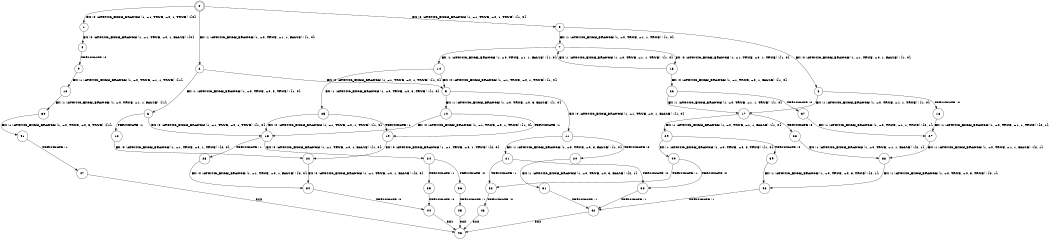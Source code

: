 digraph BCG {
size = "7, 10.5";
center = TRUE;
node [shape = circle];
0 [peripheries = 2];
0 -> 1 [label = "EX !0 !ATOMIC_EXCH_BRANCH (1, +1, TRUE, +0, 1, TRUE) !{0}"];
0 -> 2 [label = "EX !1 !ATOMIC_EXCH_BRANCH (1, +0, TRUE, +1, 1, FALSE) !{1, 0}"];
0 -> 3 [label = "EX !0 !ATOMIC_EXCH_BRANCH (1, +1, TRUE, +0, 1, TRUE) !{1, 0}"];
1 -> 4 [label = "EX !0 !ATOMIC_EXCH_BRANCH (1, +1, TRUE, +0, 1, FALSE) !{0}"];
2 -> 5 [label = "EX !0 !ATOMIC_EXCH_BRANCH (1, +1, TRUE, +0, 1, TRUE) !{1, 0}"];
2 -> 6 [label = "EX !1 !ATOMIC_EXCH_BRANCH (1, +0, TRUE, +0, 3, TRUE) !{1, 0}"];
3 -> 7 [label = "EX !1 !ATOMIC_EXCH_BRANCH (1, +0, TRUE, +1, 1, TRUE) !{1, 0}"];
3 -> 8 [label = "EX !0 !ATOMIC_EXCH_BRANCH (1, +1, TRUE, +0, 1, FALSE) !{1, 0}"];
4 -> 9 [label = "TERMINATE !0"];
5 -> 10 [label = "EX !1 !ATOMIC_EXCH_BRANCH (1, +0, TRUE, +0, 3, FALSE) !{1, 0}"];
5 -> 11 [label = "EX !0 !ATOMIC_EXCH_BRANCH (1, +1, TRUE, +0, 1, FALSE) !{1, 0}"];
6 -> 12 [label = "TERMINATE !1"];
6 -> 13 [label = "EX !0 !ATOMIC_EXCH_BRANCH (1, +1, TRUE, +0, 1, TRUE) !{1, 0}"];
7 -> 14 [label = "EX !1 !ATOMIC_EXCH_BRANCH (1, +0, TRUE, +1, 1, FALSE) !{1, 0}"];
7 -> 15 [label = "EX !0 !ATOMIC_EXCH_BRANCH (1, +1, TRUE, +0, 1, TRUE) !{1, 0}"];
8 -> 16 [label = "TERMINATE !0"];
8 -> 17 [label = "EX !1 !ATOMIC_EXCH_BRANCH (1, +0, TRUE, +1, 1, TRUE) !{1, 0}"];
9 -> 18 [label = "EX !1 !ATOMIC_EXCH_BRANCH (1, +0, TRUE, +1, 1, TRUE) !{1}"];
10 -> 19 [label = "TERMINATE !1"];
10 -> 13 [label = "EX !0 !ATOMIC_EXCH_BRANCH (1, +1, TRUE, +0, 1, TRUE) !{1, 0}"];
11 -> 20 [label = "TERMINATE !0"];
11 -> 21 [label = "EX !1 !ATOMIC_EXCH_BRANCH (1, +0, TRUE, +0, 3, FALSE) !{1, 0}"];
12 -> 22 [label = "EX !0 !ATOMIC_EXCH_BRANCH (1, +1, TRUE, +0, 1, TRUE) !{2, 0}"];
13 -> 23 [label = "TERMINATE !1"];
13 -> 24 [label = "EX !0 !ATOMIC_EXCH_BRANCH (1, +1, TRUE, +0, 1, FALSE) !{1, 0}"];
14 -> 25 [label = "EX !1 !ATOMIC_EXCH_BRANCH (1, +0, TRUE, +0, 3, TRUE) !{1, 0}"];
14 -> 5 [label = "EX !0 !ATOMIC_EXCH_BRANCH (1, +1, TRUE, +0, 1, TRUE) !{1, 0}"];
15 -> 7 [label = "EX !1 !ATOMIC_EXCH_BRANCH (1, +0, TRUE, +1, 1, TRUE) !{1, 0}"];
15 -> 26 [label = "EX !0 !ATOMIC_EXCH_BRANCH (1, +1, TRUE, +0, 1, FALSE) !{1, 0}"];
16 -> 27 [label = "EX !1 !ATOMIC_EXCH_BRANCH (1, +0, TRUE, +1, 1, TRUE) !{2, 1}"];
17 -> 28 [label = "TERMINATE !0"];
17 -> 29 [label = "EX !1 !ATOMIC_EXCH_BRANCH (1, +0, TRUE, +1, 1, FALSE) !{1, 0}"];
18 -> 30 [label = "EX !1 !ATOMIC_EXCH_BRANCH (1, +0, TRUE, +1, 1, FALSE) !{1}"];
19 -> 22 [label = "EX !0 !ATOMIC_EXCH_BRANCH (1, +1, TRUE, +0, 1, TRUE) !{2, 0}"];
20 -> 31 [label = "EX !1 !ATOMIC_EXCH_BRANCH (1, +0, TRUE, +0, 3, FALSE) !{2, 1}"];
21 -> 32 [label = "TERMINATE !1"];
21 -> 33 [label = "TERMINATE !0"];
22 -> 34 [label = "EX !0 !ATOMIC_EXCH_BRANCH (1, +1, TRUE, +0, 1, FALSE) !{2, 0}"];
23 -> 34 [label = "EX !0 !ATOMIC_EXCH_BRANCH (1, +1, TRUE, +0, 1, FALSE) !{2, 0}"];
24 -> 35 [label = "TERMINATE !1"];
24 -> 36 [label = "TERMINATE !0"];
25 -> 19 [label = "TERMINATE !1"];
25 -> 13 [label = "EX !0 !ATOMIC_EXCH_BRANCH (1, +1, TRUE, +0, 1, TRUE) !{1, 0}"];
26 -> 37 [label = "TERMINATE !0"];
26 -> 17 [label = "EX !1 !ATOMIC_EXCH_BRANCH (1, +0, TRUE, +1, 1, TRUE) !{1, 0}"];
27 -> 38 [label = "EX !1 !ATOMIC_EXCH_BRANCH (1, +0, TRUE, +1, 1, FALSE) !{2, 1}"];
28 -> 38 [label = "EX !1 !ATOMIC_EXCH_BRANCH (1, +0, TRUE, +1, 1, FALSE) !{2, 1}"];
29 -> 39 [label = "TERMINATE !0"];
29 -> 40 [label = "EX !1 !ATOMIC_EXCH_BRANCH (1, +0, TRUE, +0, 3, TRUE) !{1, 0}"];
30 -> 41 [label = "EX !1 !ATOMIC_EXCH_BRANCH (1, +0, TRUE, +0, 3, TRUE) !{1}"];
31 -> 42 [label = "TERMINATE !1"];
32 -> 43 [label = "TERMINATE !0"];
33 -> 42 [label = "TERMINATE !1"];
34 -> 44 [label = "TERMINATE !0"];
35 -> 44 [label = "TERMINATE !0"];
36 -> 45 [label = "TERMINATE !1"];
37 -> 27 [label = "EX !1 !ATOMIC_EXCH_BRANCH (1, +0, TRUE, +1, 1, TRUE) !{2, 1}"];
38 -> 46 [label = "EX !1 !ATOMIC_EXCH_BRANCH (1, +0, TRUE, +0, 3, TRUE) !{2, 1}"];
39 -> 46 [label = "EX !1 !ATOMIC_EXCH_BRANCH (1, +0, TRUE, +0, 3, TRUE) !{2, 1}"];
40 -> 32 [label = "TERMINATE !1"];
40 -> 33 [label = "TERMINATE !0"];
41 -> 47 [label = "TERMINATE !1"];
42 -> 48 [label = "exit"];
43 -> 48 [label = "exit"];
44 -> 48 [label = "exit"];
45 -> 48 [label = "exit"];
46 -> 42 [label = "TERMINATE !1"];
47 -> 48 [label = "exit"];
}
